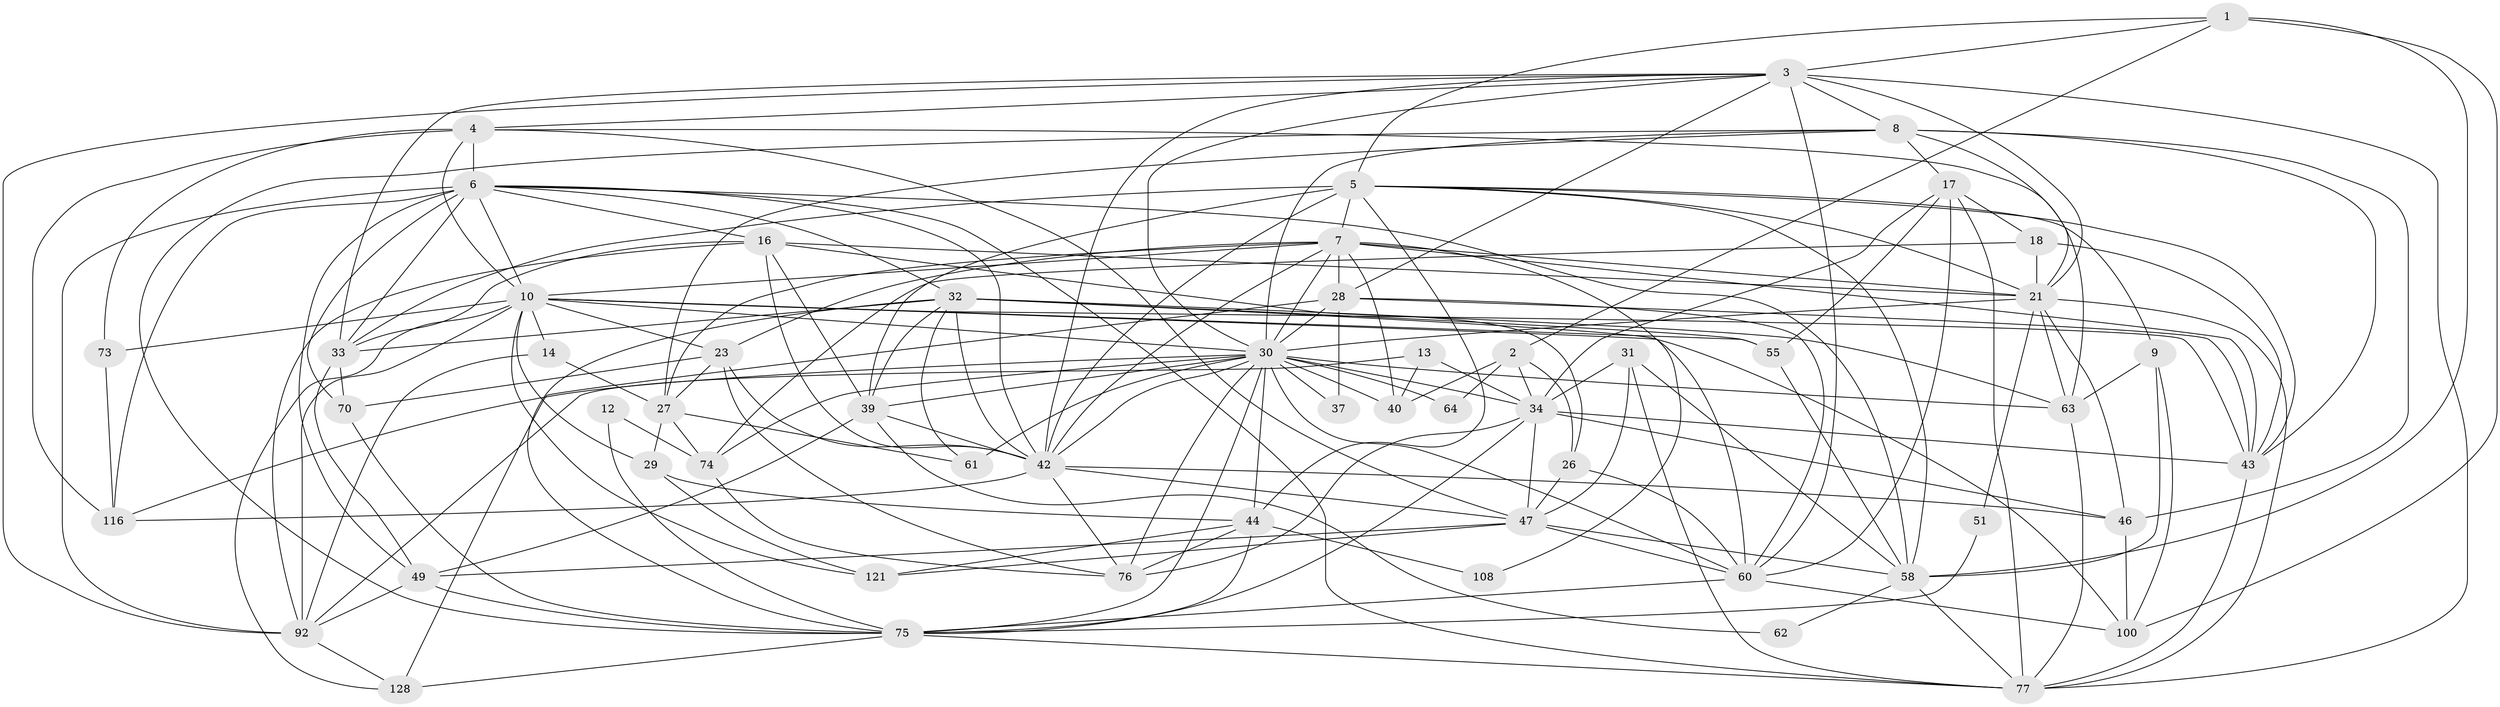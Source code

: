 // original degree distribution, {4: 0.2907801418439716, 7: 0.07801418439716312, 6: 0.03546099290780142, 5: 0.1773049645390071, 3: 0.2624113475177305, 9: 0.0070921985815602835, 2: 0.14184397163120568, 8: 0.0070921985815602835}
// Generated by graph-tools (version 1.1) at 2025/18/03/04/25 18:18:34]
// undirected, 56 vertices, 183 edges
graph export_dot {
graph [start="1"]
  node [color=gray90,style=filled];
  1 [super="+141"];
  2 [super="+105"];
  3 [super="+11+72"];
  4 [super="+35"];
  5 [super="+107+48+93"];
  6 [super="+69"];
  7 [super="+19+15"];
  8 [super="+20+54"];
  9 [super="+84"];
  10 [super="+122+124+25+57"];
  12;
  13;
  14;
  16 [super="+140+45"];
  17 [super="+89+53"];
  18 [super="+66"];
  21 [super="+22+109+24"];
  23 [super="+118"];
  26 [super="+102"];
  27 [super="+135"];
  28 [super="+41"];
  29 [super="+59"];
  30 [super="+136+90+36"];
  31 [super="+104"];
  32 [super="+85+38"];
  33 [super="+137"];
  34 [super="+87"];
  37;
  39 [super="+127"];
  40;
  42 [super="+83+71+126"];
  43 [super="+67"];
  44 [super="+132"];
  46 [super="+99"];
  47 [super="+68+56"];
  49 [super="+134"];
  51;
  55;
  58 [super="+88"];
  60 [super="+96"];
  61;
  62;
  63 [super="+115"];
  64;
  70 [super="+120"];
  73;
  74 [super="+97"];
  75 [super="+95+103"];
  76 [super="+130"];
  77 [super="+110"];
  92 [super="+113"];
  100;
  108;
  116 [super="+138+129"];
  121;
  128;
  1 -- 100;
  1 -- 2;
  1 -- 58;
  1 -- 5;
  1 -- 3;
  2 -- 40;
  2 -- 34 [weight=2];
  2 -- 64;
  2 -- 26;
  3 -- 92;
  3 -- 33;
  3 -- 21 [weight=2];
  3 -- 28;
  3 -- 77;
  3 -- 30;
  3 -- 60 [weight=2];
  3 -- 4;
  3 -- 8;
  3 -- 42;
  4 -- 73;
  4 -- 116;
  4 -- 10;
  4 -- 63;
  4 -- 47;
  4 -- 6;
  5 -- 44;
  5 -- 58;
  5 -- 21;
  5 -- 9;
  5 -- 7;
  5 -- 39;
  5 -- 33;
  5 -- 43;
  5 -- 42;
  6 -- 10 [weight=2];
  6 -- 33;
  6 -- 116;
  6 -- 70;
  6 -- 42;
  6 -- 32;
  6 -- 77;
  6 -- 16;
  6 -- 49;
  6 -- 58 [weight=2];
  6 -- 92;
  7 -- 27;
  7 -- 10;
  7 -- 108;
  7 -- 28;
  7 -- 43;
  7 -- 23;
  7 -- 40;
  7 -- 21;
  7 -- 30;
  7 -- 42;
  8 -- 75;
  8 -- 27;
  8 -- 43;
  8 -- 21;
  8 -- 17;
  8 -- 46;
  8 -- 30;
  9 -- 58 [weight=2];
  9 -- 100;
  9 -- 63;
  10 -- 92 [weight=3];
  10 -- 14;
  10 -- 121;
  10 -- 23;
  10 -- 128;
  10 -- 55;
  10 -- 73;
  10 -- 29;
  10 -- 30;
  10 -- 43;
  10 -- 100;
  12 -- 74;
  12 -- 75;
  13 -- 92;
  13 -- 40;
  13 -- 34;
  14 -- 92;
  14 -- 27;
  16 -- 33;
  16 -- 21;
  16 -- 42;
  16 -- 39;
  16 -- 26;
  16 -- 92;
  17 -- 34;
  17 -- 18;
  17 -- 77;
  17 -- 55;
  17 -- 60;
  18 -- 74;
  18 -- 43;
  18 -- 21;
  21 -- 46 [weight=3];
  21 -- 51;
  21 -- 77;
  21 -- 63;
  21 -- 30;
  23 -- 76;
  23 -- 27;
  23 -- 70;
  23 -- 42;
  26 -- 47;
  26 -- 60;
  27 -- 61;
  27 -- 74;
  27 -- 29;
  28 -- 128;
  28 -- 37;
  28 -- 60;
  28 -- 43;
  28 -- 30;
  29 -- 121;
  29 -- 44;
  30 -- 76;
  30 -- 61;
  30 -- 75;
  30 -- 34;
  30 -- 42 [weight=2];
  30 -- 74;
  30 -- 63;
  30 -- 60;
  30 -- 44 [weight=2];
  30 -- 64;
  30 -- 37;
  30 -- 39;
  30 -- 40;
  30 -- 116;
  31 -- 58;
  31 -- 34;
  31 -- 47;
  31 -- 77;
  32 -- 55;
  32 -- 42;
  32 -- 63;
  32 -- 33;
  32 -- 39;
  32 -- 75;
  32 -- 61;
  32 -- 60;
  33 -- 70;
  33 -- 49;
  34 -- 75;
  34 -- 43;
  34 -- 76;
  34 -- 46;
  34 -- 47;
  39 -- 49;
  39 -- 42;
  39 -- 62;
  42 -- 76;
  42 -- 46;
  42 -- 47;
  42 -- 116;
  43 -- 77;
  44 -- 121;
  44 -- 75;
  44 -- 108;
  44 -- 76;
  46 -- 100;
  47 -- 49;
  47 -- 121;
  47 -- 58;
  47 -- 60;
  49 -- 92;
  49 -- 75;
  51 -- 75;
  55 -- 58;
  58 -- 77;
  58 -- 62;
  60 -- 75;
  60 -- 100;
  63 -- 77;
  70 -- 75;
  73 -- 116;
  74 -- 76;
  75 -- 77;
  75 -- 128;
  92 -- 128;
}
